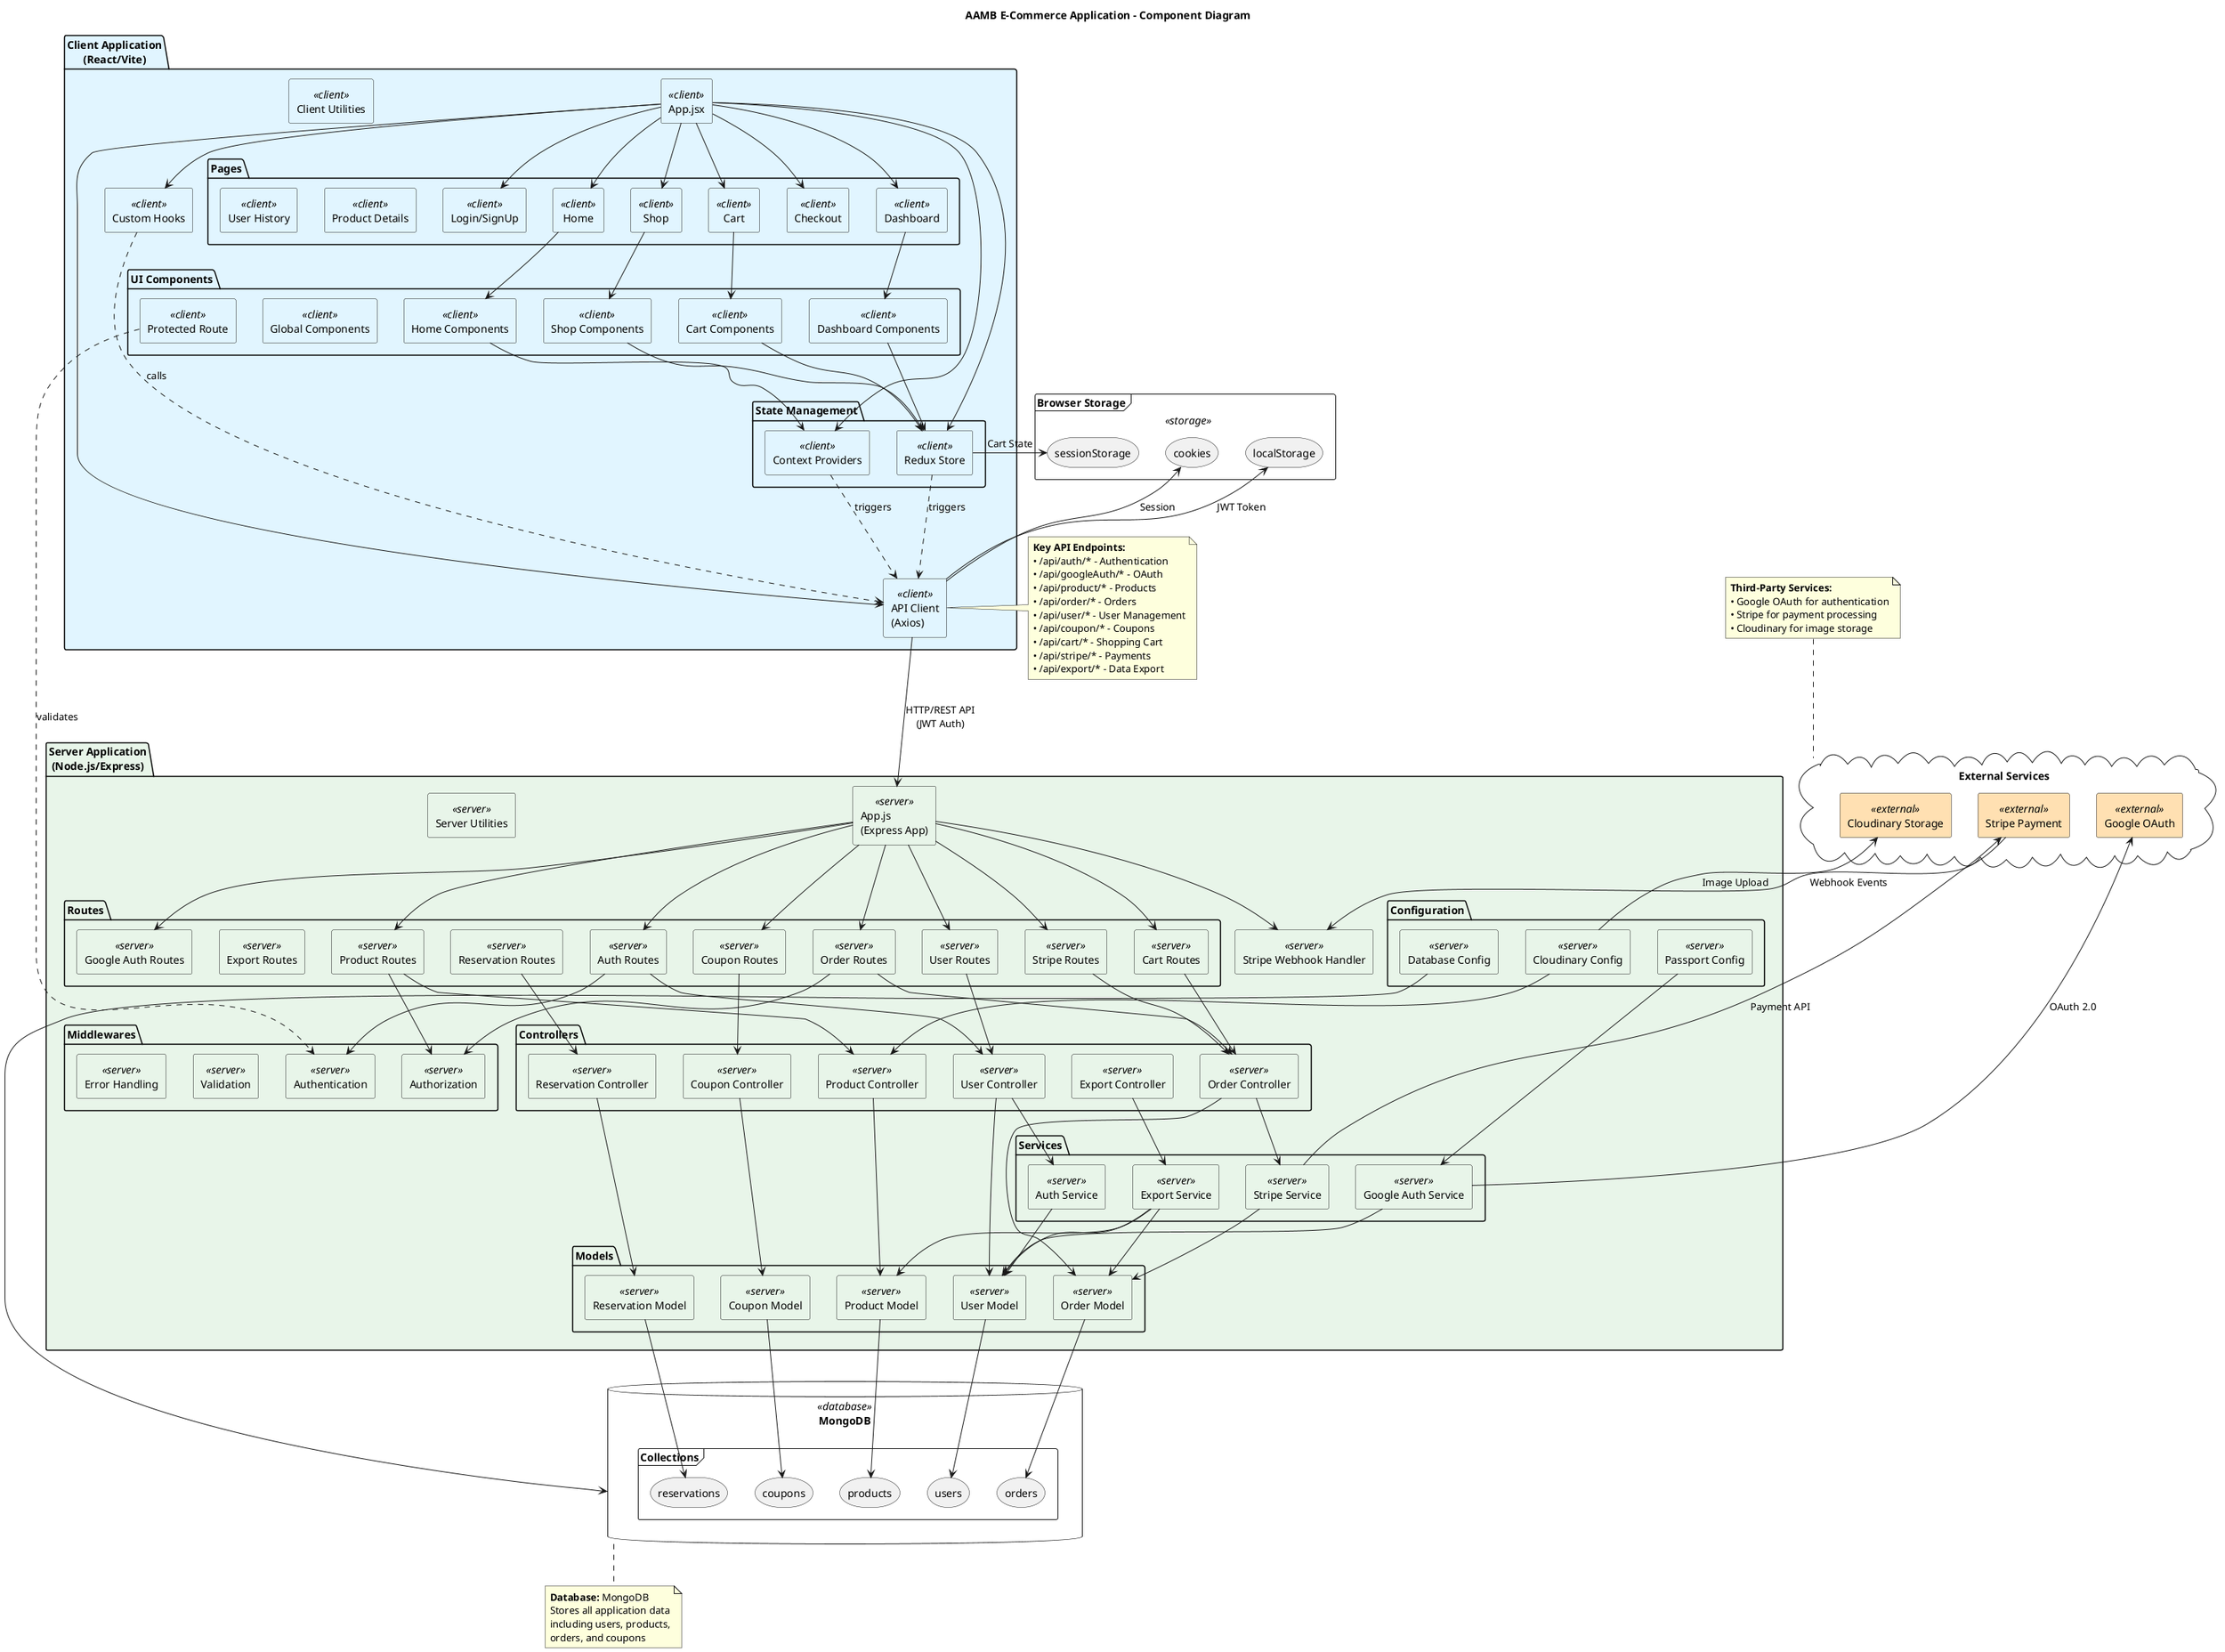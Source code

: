 @startuml AAMB Component Diagram

skinparam componentStyle rectangle
skinparam backgroundColor white
skinparam shadowing false
skinparam component {
    BackgroundColor<<client>> #E1F5FF
    BackgroundColor<<server>> #E8F5E9
    BackgroundColor<<external>> #FFE0B2
    BackgroundColor<<database>> #FFF9C4
    BackgroundColor<<storage>> #F3E5F5
}

title AAMB E-Commerce Application - Component Diagram

' ========== EXTERNAL SERVICES ==========
cloud "External Services" {
    component "Google OAuth" as google <<external>>
    component "Stripe Payment" as stripe <<external>>
    component "Cloudinary Storage" as cloudinary <<external>>
}

' ========== CLIENT LAYER ==========
package "Client Application\n(React/Vite)" #E1F5FF {

    component "App.jsx" as mainApp <<client>>

    package "Pages" {
        component "Home" as homePage <<client>>
        component "Shop" as shopPage <<client>>
        component "Cart" as cartPage <<client>>
        component "Checkout" as checkoutPage <<client>>
        component "Dashboard" as dashboardPage <<client>>
        component "Login/SignUp" as authPage <<client>>
        component "Product Details" as productPage <<client>>
        component "User History" as historyPage <<client>>
    }

    package "UI Components" {
        component "Cart Components" as cartComp <<client>>
        component "Dashboard Components" as dashComp <<client>>
        component "Shop Components" as shopComp <<client>>
        component "Home Components" as homeComp <<client>>
        component "Global Components" as globalComp <<client>>
        component "Protected Route" as protectedRoute <<client>>
    }

    package "State Management" {
        component "Redux Store" as redux <<client>>
        component "Context Providers" as context <<client>>
    }

    component "Custom Hooks" as hooks <<client>>
    component "Client Utilities" as clientUtils <<client>>

    component "API Client\n(Axios)" as apiClient <<client>> {
    }
}

' ========== SERVER LAYER ==========
package "Server Application\n(Node.js/Express)" #E8F5E9 {

    component "App.js\n(Express App)" as expressApp <<server>>

    package "Routes" {
        component "Auth Routes" as authRoute <<server>>
        component "Google Auth Routes" as googleRoute <<server>>
        component "Product Routes" as productRoute <<server>>
        component "Order Routes" as orderRoute <<server>>
        component "User Routes" as userRoute <<server>>
        component "Coupon Routes" as couponRoute <<server>>
        component "Cart Routes" as cartRoute <<server>>
        component "Stripe Routes" as stripeRoute <<server>>
        component "Export Routes" as exportRoute <<server>>
        component "Reservation Routes" as reservationRoute <<server>>
    }

    package "Controllers" {
        component "User Controller" as userCtrl <<server>>
        component "Product Controller" as productCtrl <<server>>
        component "Order Controller" as orderCtrl <<server>>
        component "Coupon Controller" as couponCtrl <<server>>
        component "Export Controller" as exportCtrl <<server>>
        component "Reservation Controller" as reservationCtrl <<server>>
    }

    package "Services" {
        component "Auth Service" as authService <<server>>
        component "Google Auth Service" as googleService <<server>>
        component "Stripe Service" as stripeService <<server>>
        component "Export Service" as exportService <<server>>
    }

    package "Middlewares" {
        component "Authentication" as authMiddleware <<server>>
        component "Authorization" as authzMiddleware <<server>>
        component "Validation" as validationMiddleware <<server>>
        component "Error Handling" as errorMiddleware <<server>>
    }

    package "Models" {
        component "User Model" as userModel <<server>>
        component "Product Model" as productModel <<server>>
        component "Order Model" as orderModel <<server>>
        component "Coupon Model" as couponModel <<server>>
        component "Reservation Model" as reservationModel <<server>>
    }

    package "Configuration" {
        component "Database Config" as dbConfig <<server>>
        component "Passport Config" as passportConfig <<server>>
        component "Cloudinary Config" as cloudinaryConfig <<server>>
    }

    component "Stripe Webhook Handler" as webhook <<server>>
    component "Server Utilities" as serverUtils <<server>>
}

' ========== DATA STORAGE ==========
database "MongoDB" as mongodb <<database>> {
    frame "Collections" {
        storage "users" as usersDB
        storage "products" as productsDB
        storage "orders" as ordersDB
        storage "coupons" as couponsDB
        storage "reservations" as reservationsDB
    }
}

frame "Browser Storage" <<storage>> {
    storage "localStorage" as localStorage
    storage "sessionStorage" as sessionStorage
    storage "cookies" as cookies
}

' ========== CLIENT INTERNAL CONNECTIONS ==========
mainApp --> homePage
mainApp --> shopPage
mainApp --> cartPage
mainApp --> checkoutPage
mainApp --> dashboardPage
mainApp --> authPage

homePage --> homeComp
shopPage --> shopComp
cartPage --> cartComp
dashboardPage --> dashComp

mainApp --> redux
mainApp --> context
mainApp --> hooks
mainApp --> apiClient

redux ..> apiClient : triggers
context ..> apiClient : triggers
hooks ..> apiClient : calls

cartComp --> redux
dashComp --> redux
shopComp --> redux
homeComp --> context

protectedRoute ..> authMiddleware : validates

' ========== CLIENT-SERVER COMMUNICATION ==========
apiClient -down-> expressApp : HTTP/REST API\n(JWT Auth)

' ========== SERVER INTERNAL FLOW ==========
expressApp --> authRoute
expressApp --> googleRoute
expressApp --> productRoute
expressApp --> orderRoute
expressApp --> userRoute
expressApp --> couponRoute
expressApp --> cartRoute
expressApp --> stripeRoute
expressApp --> webhook

authRoute --> authMiddleware
productRoute --> authzMiddleware
orderRoute --> authzMiddleware

authRoute --> userCtrl
productRoute --> productCtrl
orderRoute --> orderCtrl
userRoute --> userCtrl
couponRoute --> couponCtrl
cartRoute --> orderCtrl
stripeRoute --> orderCtrl
reservationRoute --> reservationCtrl

userCtrl --> authService
userCtrl --> userModel
productCtrl --> productModel
orderCtrl --> orderModel
orderCtrl --> stripeService
couponCtrl --> couponModel
reservationCtrl --> reservationModel
exportCtrl --> exportService

authService --> userModel
googleService --> userModel
stripeService --> orderModel
exportService --> userModel
exportService --> productModel
exportService --> orderModel

' ========== CONFIGURATION ==========
dbConfig --> mongodb
passportConfig --> googleService
cloudinaryConfig --> productCtrl

' ========== DATABASE CONNECTIONS ==========
userModel -down-> usersDB
productModel -down-> productsDB
orderModel -down-> ordersDB
couponModel -down-> couponsDB
reservationModel -down-> reservationsDB

' ========== EXTERNAL INTEGRATIONS ==========
googleService -up-> google : OAuth 2.0
stripeService -up-> stripe : Payment API
webhook <-up- stripe : Webhook Events
cloudinaryConfig -up-> cloudinary : Image Upload

' ========== BROWSER STORAGE ==========
apiClient -left-> localStorage : JWT Token
apiClient -left-> cookies : Session
redux -left-> sessionStorage : Cart State

' ========== NOTES ==========
note right of apiClient
  **Key API Endpoints:**
  • /api/auth/* - Authentication
  • /api/googleAuth/* - OAuth
  • /api/product/* - Products
  • /api/order/* - Orders
  • /api/user/* - User Management
  • /api/coupon/* - Coupons
  • /api/cart/* - Shopping Cart
  • /api/stripe/* - Payments
  • /api/export/* - Data Export
end note

note bottom of mongodb
  **Database:** MongoDB
  Stores all application data
  including users, products,
  orders, and coupons
end note

note top of "External Services"
  **Third-Party Services:**
  • Google OAuth for authentication
  • Stripe for payment processing
  • Cloudinary for image storage
end note

@enduml
